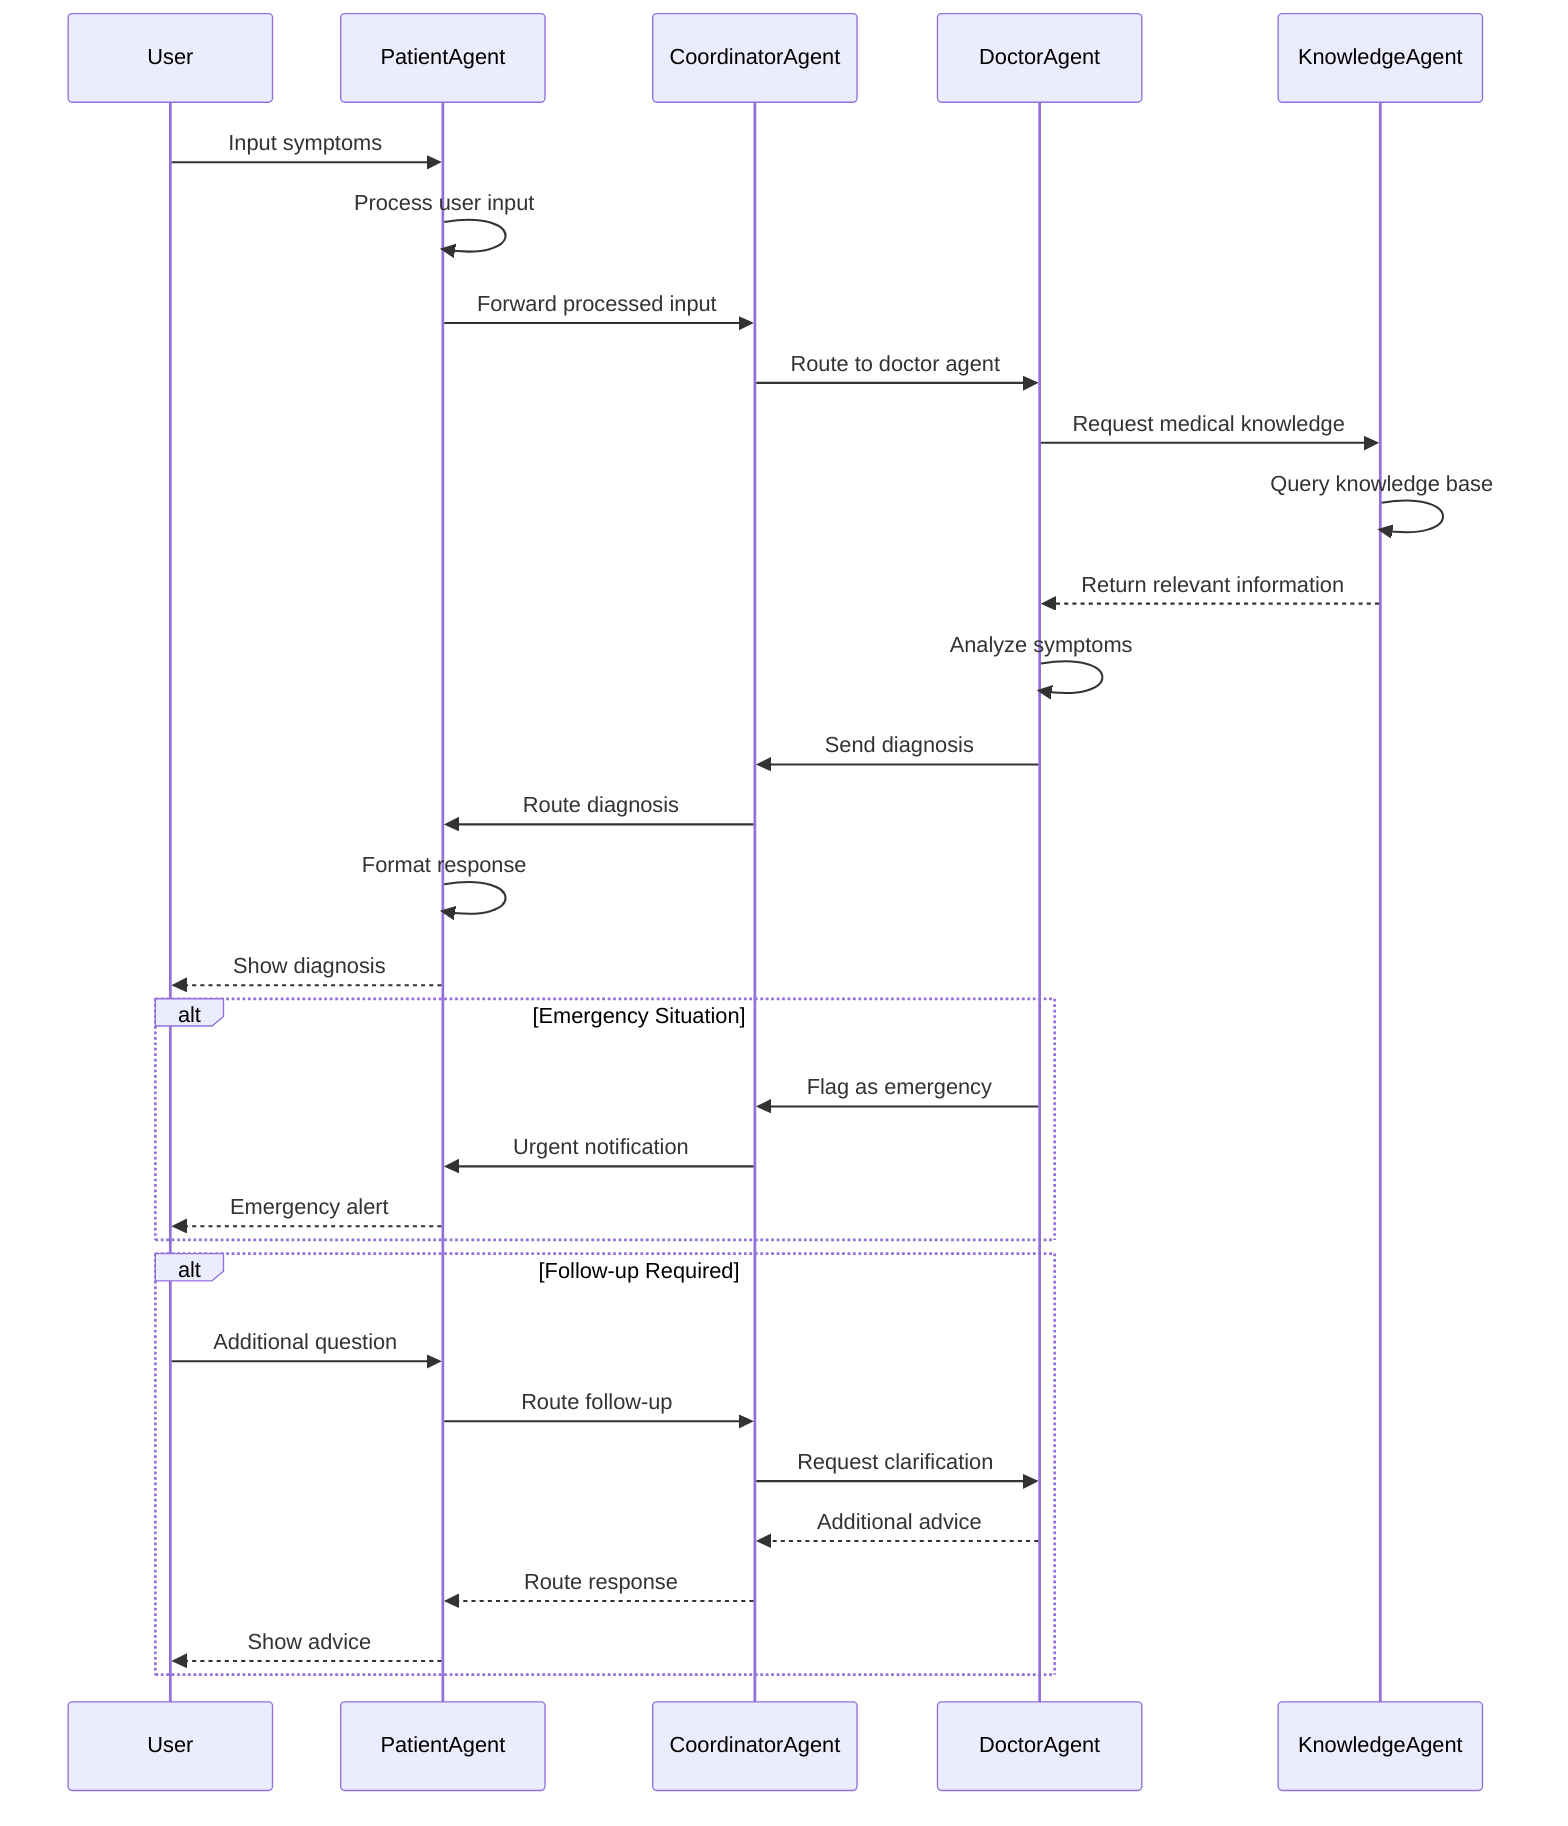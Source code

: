 sequenceDiagram
    participant U as User
    participant PA as PatientAgent
    participant CA as CoordinatorAgent
    participant DA as DoctorAgent
    participant KA as KnowledgeAgent

    U->>PA: Input symptoms
    PA->>PA: Process user input
    PA->>CA: Forward processed input
    CA->>DA: Route to doctor agent
    DA->>KA: Request medical knowledge
    KA->>KA: Query knowledge base
    KA-->>DA: Return relevant information
    DA->>DA: Analyze symptoms
    DA->>CA: Send diagnosis
    CA->>PA: Route diagnosis
    PA->>PA: Format response
    PA-->>U: Show diagnosis

    alt Emergency Situation
        DA->>CA: Flag as emergency
        CA->>PA: Urgent notification
        PA-->>U: Emergency alert
    end

    alt Follow-up Required
        U->>PA: Additional question
        PA->>CA: Route follow-up
        CA->>DA: Request clarification
        DA-->>CA: Additional advice
        CA-->>PA: Route response
        PA-->>U: Show advice
    end
